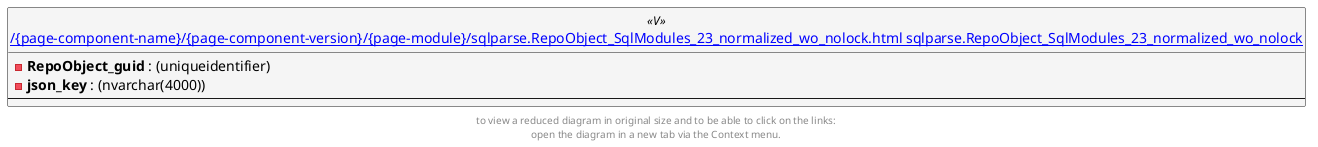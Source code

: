 @startuml
'Left to right direction
top to bottom direction
hide circle
'avoide "." issues:
set namespaceSeparator none


skinparam class {
  BackgroundColor White
  BackgroundColor<<FN>> Yellow
  BackgroundColor<<FS>> Yellow
  BackgroundColor<<FT>> LightGray
  BackgroundColor<<IF>> Yellow
  BackgroundColor<<IS>> Yellow
  BackgroundColor<<P>> Aqua
  BackgroundColor<<PC>> Aqua
  BackgroundColor<<SN>> Yellow
  BackgroundColor<<SO>> SlateBlue
  BackgroundColor<<TF>> LightGray
  BackgroundColor<<TR>> Tomato
  BackgroundColor<<U>> White
  BackgroundColor<<V>> WhiteSmoke
  BackgroundColor<<X>> Aqua
}


entity "[[{site-url}/{page-component-name}/{page-component-version}/{page-module}/sqlparse.RepoObject_SqlModules_23_normalized_wo_nolock.html sqlparse.RepoObject_SqlModules_23_normalized_wo_nolock]]" as sqlparse.RepoObject_SqlModules_23_normalized_wo_nolock << V >> {
  - **RepoObject_guid** : (uniqueidentifier)
  - **json_key** : (nvarchar(4000))
  --
}


footer
to view a reduced diagram in original size and to be able to click on the links:
open the diagram in a new tab via the Context menu.
end footer

@enduml

